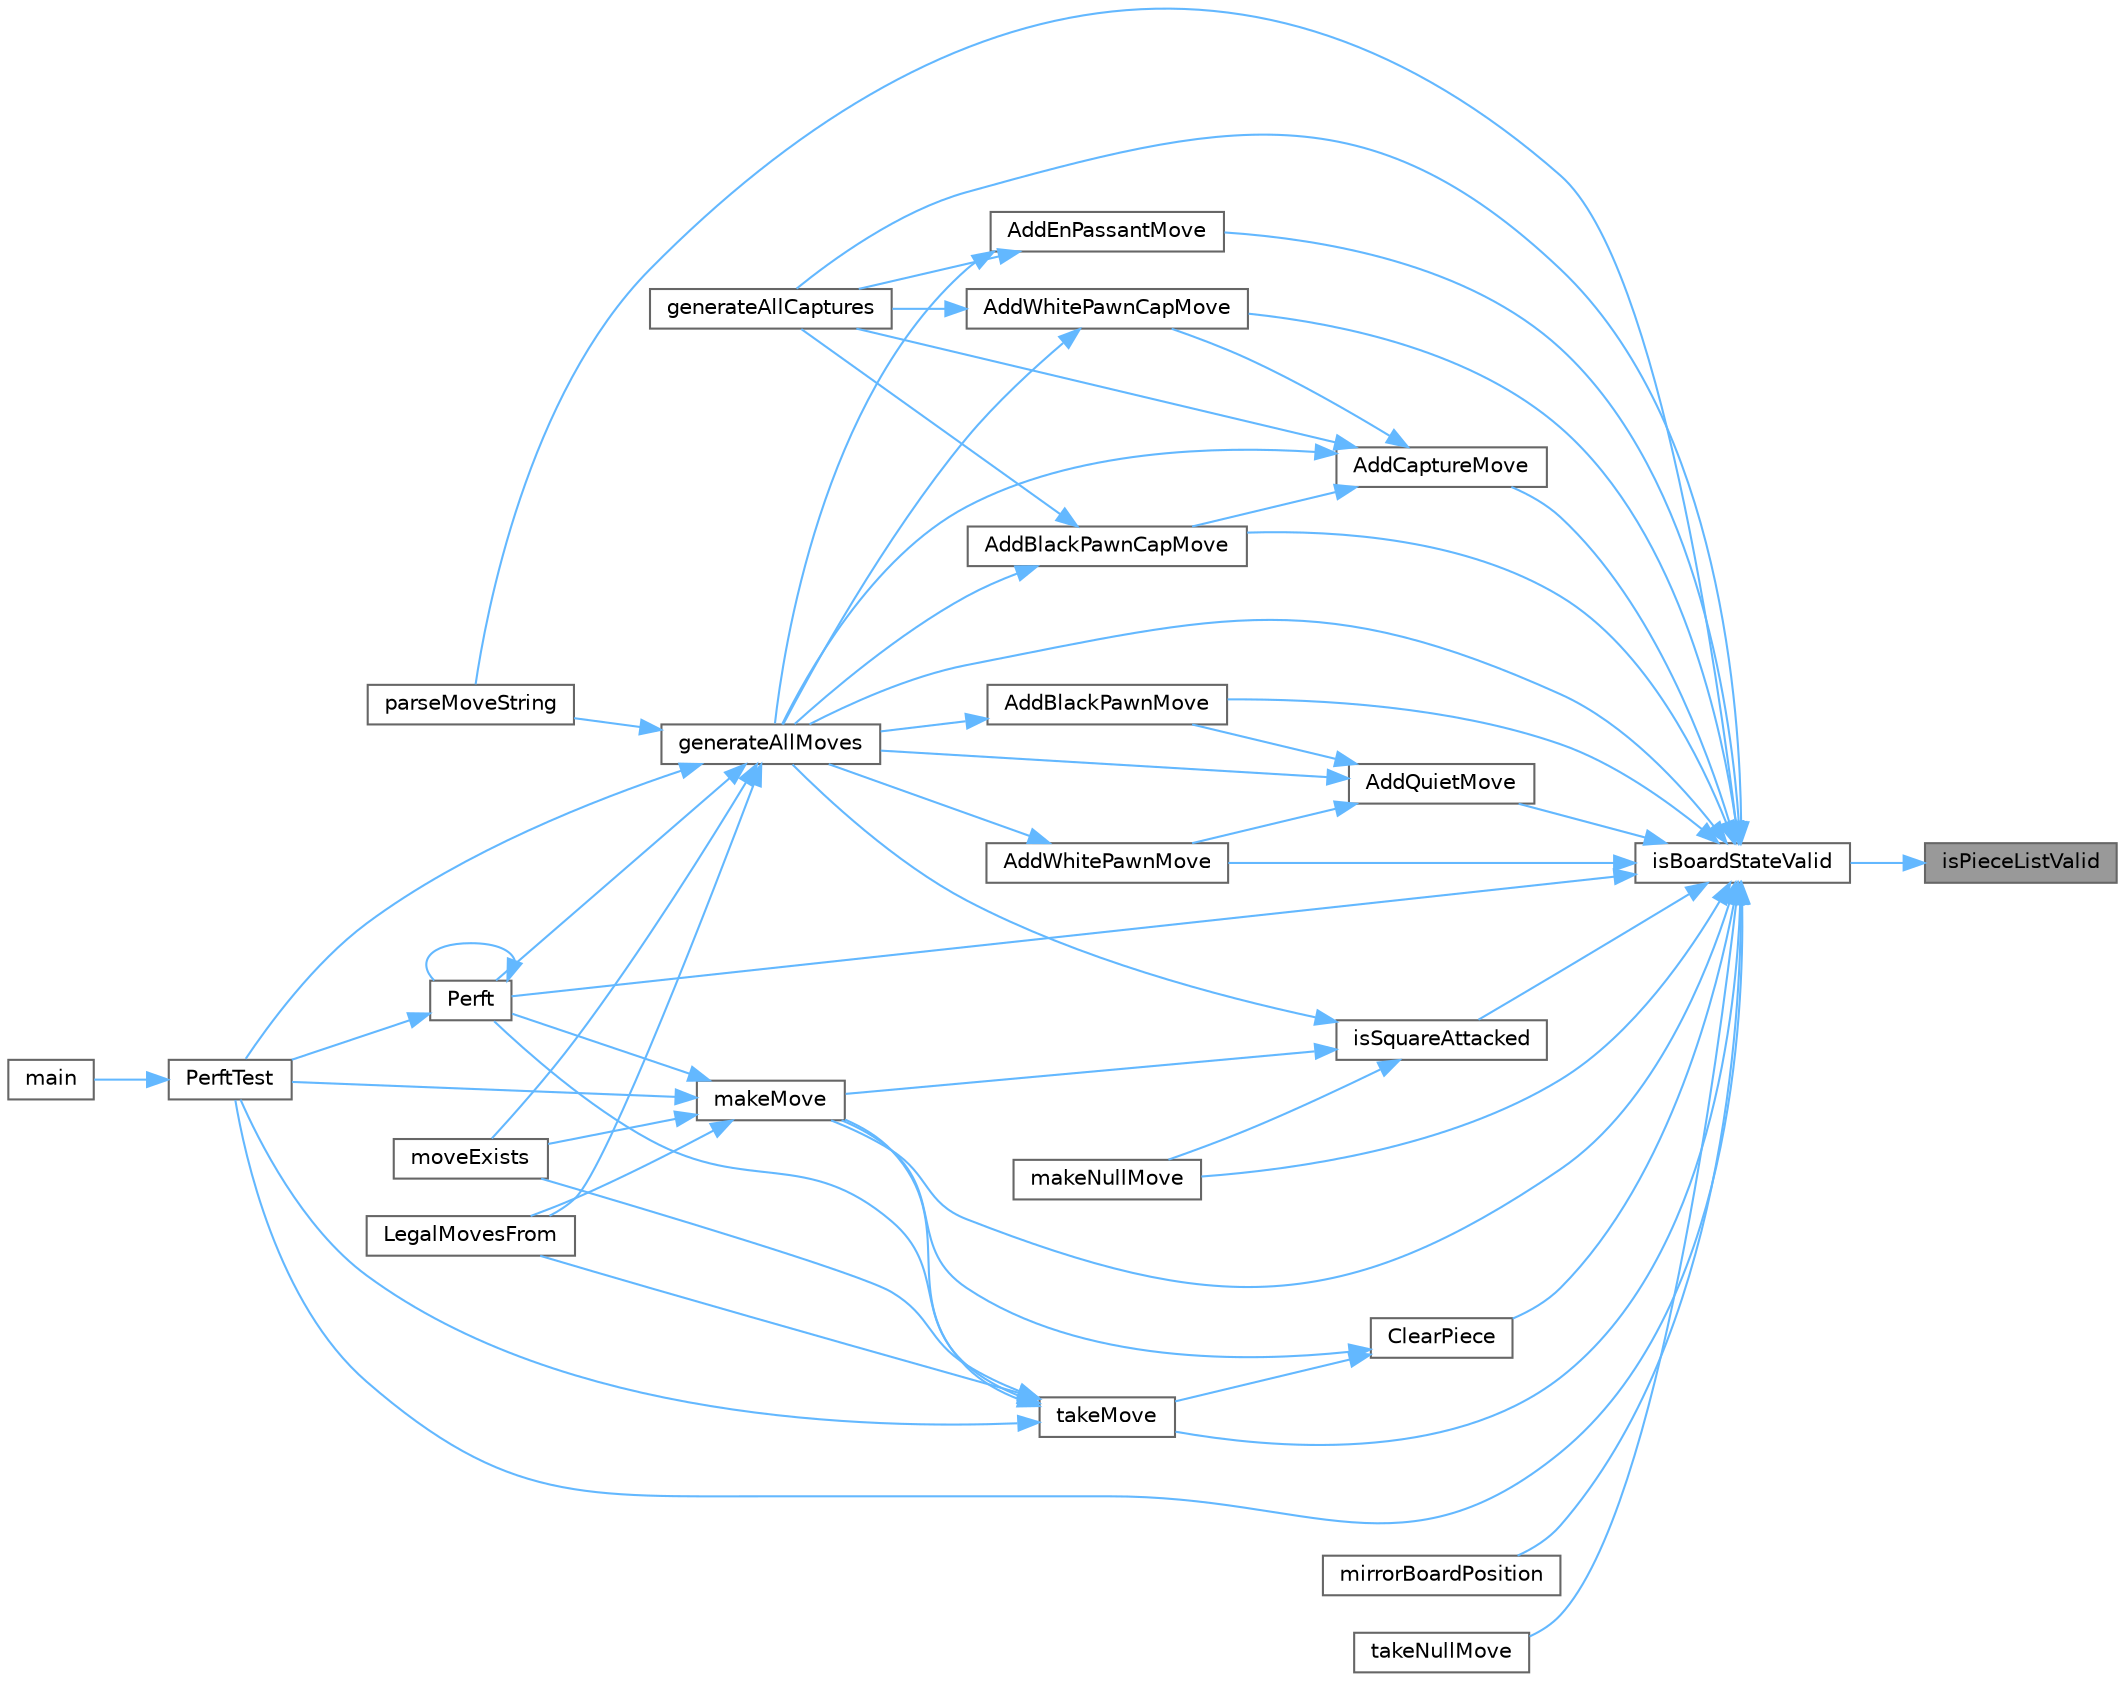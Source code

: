 digraph "isPieceListValid"
{
 // INTERACTIVE_SVG=YES
 // LATEX_PDF_SIZE
  bgcolor="transparent";
  edge [fontname=Helvetica,fontsize=10,labelfontname=Helvetica,labelfontsize=10];
  node [fontname=Helvetica,fontsize=10,shape=box,height=0.2,width=0.4];
  rankdir="RL";
  Node1 [id="Node000001",label="isPieceListValid",height=0.2,width=0.4,color="gray40", fillcolor="grey60", style="filled", fontcolor="black",tooltip="Validate that piece list array is consistent with board state."];
  Node1 -> Node2 [id="edge58_Node000001_Node000002",dir="back",color="steelblue1",style="solid",tooltip=" "];
  Node2 [id="Node000002",label="isBoardStateValid",height=0.2,width=0.4,color="grey40", fillcolor="white", style="filled",URL="$board_8cpp.html#a27f071824f45c724e8ddd02c72b39871",tooltip="Performs a full internal consistency check of the board state."];
  Node2 -> Node3 [id="edge59_Node000002_Node000003",dir="back",color="steelblue1",style="solid",tooltip=" "];
  Node3 [id="Node000003",label="AddBlackPawnCapMove",height=0.2,width=0.4,color="grey40", fillcolor="white", style="filled",URL="$move__generator_8cpp.html#a21d952c048f6586610eafeefcd4a0341",tooltip=" "];
  Node3 -> Node4 [id="edge60_Node000003_Node000004",dir="back",color="steelblue1",style="solid",tooltip=" "];
  Node4 [id="Node000004",label="generateAllCaptures",height=0.2,width=0.4,color="grey40", fillcolor="white", style="filled",URL="$move__generator_8cpp.html#ae4238c052984ad1c8581f8d0ea5a54bb",tooltip="Generate all pseudo-legal capture moves (including en passant)."];
  Node3 -> Node5 [id="edge61_Node000003_Node000005",dir="back",color="steelblue1",style="solid",tooltip=" "];
  Node5 [id="Node000005",label="generateAllMoves",height=0.2,width=0.4,color="grey40", fillcolor="white", style="filled",URL="$move__generator_8cpp.html#a4d7178784dec62b5c55f61f52c432fdf",tooltip="Generate all pseudo-legal moves for the side to move."];
  Node5 -> Node6 [id="edge62_Node000005_Node000006",dir="back",color="steelblue1",style="solid",tooltip=" "];
  Node6 [id="Node000006",label="LegalMovesFrom",height=0.2,width=0.4,color="grey40", fillcolor="white", style="filled",URL="$interactive__helpers_8cpp.html#a37716374c6b9557c96dfddf75ab56e72",tooltip="Build list of legal moves that originate from from."];
  Node5 -> Node7 [id="edge63_Node000005_Node000007",dir="back",color="steelblue1",style="solid",tooltip=" "];
  Node7 [id="Node000007",label="moveExists",height=0.2,width=0.4,color="grey40", fillcolor="white", style="filled",URL="$move__generator_8cpp.html#a4edc18741a17d00498b72b349879e30d",tooltip="Check if a given move exists in the current position."];
  Node5 -> Node8 [id="edge64_Node000005_Node000008",dir="back",color="steelblue1",style="solid",tooltip=" "];
  Node8 [id="Node000008",label="parseMoveString",height=0.2,width=0.4,color="grey40", fillcolor="white", style="filled",URL="$notation_8cpp.html#a62cf95674b846c7a13035e3c92ab1bcd",tooltip="Parse a move from coordinate notation."];
  Node5 -> Node9 [id="edge65_Node000005_Node000009",dir="back",color="steelblue1",style="solid",tooltip=" "];
  Node9 [id="Node000009",label="Perft",height=0.2,width=0.4,color="grey40", fillcolor="white", style="filled",URL="$perft_8cpp.html#a84c7e465b44101a59f96b9c21ed0224b",tooltip="Runs a perft search from a given board state."];
  Node9 -> Node9 [id="edge66_Node000009_Node000009",dir="back",color="steelblue1",style="solid",tooltip=" "];
  Node9 -> Node10 [id="edge67_Node000009_Node000010",dir="back",color="steelblue1",style="solid",tooltip=" "];
  Node10 [id="Node000010",label="PerftTest",height=0.2,width=0.4,color="grey40", fillcolor="white", style="filled",URL="$perft_8cpp.html#a1b6b13d186dab20a18cec1a6b041220b",tooltip="Executes a perft test and prints move breakdown and timing."];
  Node10 -> Node11 [id="edge68_Node000010_Node000011",dir="back",color="steelblue1",style="solid",tooltip=" "];
  Node11 [id="Node000011",label="main",height=0.2,width=0.4,color="grey40", fillcolor="white", style="filled",URL="$main_8cpp.html#ae66f6b31b5ad750f1fe042a706a4e3d4",tooltip=" "];
  Node5 -> Node10 [id="edge69_Node000005_Node000010",dir="back",color="steelblue1",style="solid",tooltip=" "];
  Node2 -> Node12 [id="edge70_Node000002_Node000012",dir="back",color="steelblue1",style="solid",tooltip=" "];
  Node12 [id="Node000012",label="AddBlackPawnMove",height=0.2,width=0.4,color="grey40", fillcolor="white", style="filled",URL="$move__generator_8cpp.html#a529fbdfe853d3ad841c4c0b88c8e55f8",tooltip=" "];
  Node12 -> Node5 [id="edge71_Node000012_Node000005",dir="back",color="steelblue1",style="solid",tooltip=" "];
  Node2 -> Node13 [id="edge72_Node000002_Node000013",dir="back",color="steelblue1",style="solid",tooltip=" "];
  Node13 [id="Node000013",label="AddCaptureMove",height=0.2,width=0.4,color="grey40", fillcolor="white", style="filled",URL="$move__generator_8cpp.html#ad22de88ed58f37e575d4d3bbb7925329",tooltip=" "];
  Node13 -> Node3 [id="edge73_Node000013_Node000003",dir="back",color="steelblue1",style="solid",tooltip=" "];
  Node13 -> Node14 [id="edge74_Node000013_Node000014",dir="back",color="steelblue1",style="solid",tooltip=" "];
  Node14 [id="Node000014",label="AddWhitePawnCapMove",height=0.2,width=0.4,color="grey40", fillcolor="white", style="filled",URL="$move__generator_8cpp.html#aa5050db53ab58a3d01f8db5b0c6681c9",tooltip=" "];
  Node14 -> Node4 [id="edge75_Node000014_Node000004",dir="back",color="steelblue1",style="solid",tooltip=" "];
  Node14 -> Node5 [id="edge76_Node000014_Node000005",dir="back",color="steelblue1",style="solid",tooltip=" "];
  Node13 -> Node4 [id="edge77_Node000013_Node000004",dir="back",color="steelblue1",style="solid",tooltip=" "];
  Node13 -> Node5 [id="edge78_Node000013_Node000005",dir="back",color="steelblue1",style="solid",tooltip=" "];
  Node2 -> Node15 [id="edge79_Node000002_Node000015",dir="back",color="steelblue1",style="solid",tooltip=" "];
  Node15 [id="Node000015",label="AddEnPassantMove",height=0.2,width=0.4,color="grey40", fillcolor="white", style="filled",URL="$move__generator_8cpp.html#a1f1451a443ea747e0af2376725f4c62f",tooltip=" "];
  Node15 -> Node4 [id="edge80_Node000015_Node000004",dir="back",color="steelblue1",style="solid",tooltip=" "];
  Node15 -> Node5 [id="edge81_Node000015_Node000005",dir="back",color="steelblue1",style="solid",tooltip=" "];
  Node2 -> Node16 [id="edge82_Node000002_Node000016",dir="back",color="steelblue1",style="solid",tooltip=" "];
  Node16 [id="Node000016",label="AddQuietMove",height=0.2,width=0.4,color="grey40", fillcolor="white", style="filled",URL="$move__generator_8cpp.html#a3a38227acc56d0a4f2531c45bbf17a43",tooltip=" "];
  Node16 -> Node12 [id="edge83_Node000016_Node000012",dir="back",color="steelblue1",style="solid",tooltip=" "];
  Node16 -> Node17 [id="edge84_Node000016_Node000017",dir="back",color="steelblue1",style="solid",tooltip=" "];
  Node17 [id="Node000017",label="AddWhitePawnMove",height=0.2,width=0.4,color="grey40", fillcolor="white", style="filled",URL="$move__generator_8cpp.html#a6470c50ad0bc1167743755ec2a6be107",tooltip=" "];
  Node17 -> Node5 [id="edge85_Node000017_Node000005",dir="back",color="steelblue1",style="solid",tooltip=" "];
  Node16 -> Node5 [id="edge86_Node000016_Node000005",dir="back",color="steelblue1",style="solid",tooltip=" "];
  Node2 -> Node14 [id="edge87_Node000002_Node000014",dir="back",color="steelblue1",style="solid",tooltip=" "];
  Node2 -> Node17 [id="edge88_Node000002_Node000017",dir="back",color="steelblue1",style="solid",tooltip=" "];
  Node2 -> Node18 [id="edge89_Node000002_Node000018",dir="back",color="steelblue1",style="solid",tooltip=" "];
  Node18 [id="Node000018",label="ClearPiece",height=0.2,width=0.4,color="grey40", fillcolor="white", style="filled",URL="$make__move_8cpp.html#a7638b740f3b9301ec3ef126abaeef83e",tooltip=" "];
  Node18 -> Node19 [id="edge90_Node000018_Node000019",dir="back",color="steelblue1",style="solid",tooltip=" "];
  Node19 [id="Node000019",label="makeMove",height=0.2,width=0.4,color="grey40", fillcolor="white", style="filled",URL="$make__move_8cpp.html#a1b56f6dd56425f5fcc2c84f44025d4f5",tooltip="Make a move; returns non-zero if legal (king not left in check)."];
  Node19 -> Node6 [id="edge91_Node000019_Node000006",dir="back",color="steelblue1",style="solid",tooltip=" "];
  Node19 -> Node7 [id="edge92_Node000019_Node000007",dir="back",color="steelblue1",style="solid",tooltip=" "];
  Node19 -> Node9 [id="edge93_Node000019_Node000009",dir="back",color="steelblue1",style="solid",tooltip=" "];
  Node19 -> Node10 [id="edge94_Node000019_Node000010",dir="back",color="steelblue1",style="solid",tooltip=" "];
  Node18 -> Node20 [id="edge95_Node000018_Node000020",dir="back",color="steelblue1",style="solid",tooltip=" "];
  Node20 [id="Node000020",label="takeMove",height=0.2,width=0.4,color="grey40", fillcolor="white", style="filled",URL="$make__move_8cpp.html#aa9576282fc64517514da4a21518ae4d7",tooltip="Undo the last made move."];
  Node20 -> Node6 [id="edge96_Node000020_Node000006",dir="back",color="steelblue1",style="solid",tooltip=" "];
  Node20 -> Node19 [id="edge97_Node000020_Node000019",dir="back",color="steelblue1",style="solid",tooltip=" "];
  Node20 -> Node7 [id="edge98_Node000020_Node000007",dir="back",color="steelblue1",style="solid",tooltip=" "];
  Node20 -> Node9 [id="edge99_Node000020_Node000009",dir="back",color="steelblue1",style="solid",tooltip=" "];
  Node20 -> Node10 [id="edge100_Node000020_Node000010",dir="back",color="steelblue1",style="solid",tooltip=" "];
  Node2 -> Node4 [id="edge101_Node000002_Node000004",dir="back",color="steelblue1",style="solid",tooltip=" "];
  Node2 -> Node5 [id="edge102_Node000002_Node000005",dir="back",color="steelblue1",style="solid",tooltip=" "];
  Node2 -> Node21 [id="edge103_Node000002_Node000021",dir="back",color="steelblue1",style="solid",tooltip=" "];
  Node21 [id="Node000021",label="isSquareAttacked",height=0.2,width=0.4,color="grey40", fillcolor="white", style="filled",URL="$attack_8cpp.html#a36ea46ff61e0738a61f70dcf90b5178b",tooltip="Determines if a given square is attacked by a given side."];
  Node21 -> Node5 [id="edge104_Node000021_Node000005",dir="back",color="steelblue1",style="solid",tooltip=" "];
  Node21 -> Node19 [id="edge105_Node000021_Node000019",dir="back",color="steelblue1",style="solid",tooltip=" "];
  Node21 -> Node22 [id="edge106_Node000021_Node000022",dir="back",color="steelblue1",style="solid",tooltip=" "];
  Node22 [id="Node000022",label="makeNullMove",height=0.2,width=0.4,color="grey40", fillcolor="white", style="filled",URL="$make__move_8cpp.html#a9c21455a32eaf2bdea582755aa32aa4d",tooltip="Make a null move (side to move toggles, no pieces moved)."];
  Node2 -> Node19 [id="edge107_Node000002_Node000019",dir="back",color="steelblue1",style="solid",tooltip=" "];
  Node2 -> Node22 [id="edge108_Node000002_Node000022",dir="back",color="steelblue1",style="solid",tooltip=" "];
  Node2 -> Node23 [id="edge109_Node000002_Node000023",dir="back",color="steelblue1",style="solid",tooltip=" "];
  Node23 [id="Node000023",label="mirrorBoardPosition",height=0.2,width=0.4,color="grey40", fillcolor="white", style="filled",URL="$board_8cpp.html#aa79d9c29f4add58463f9a03d17085132",tooltip="Flip the board vertically, swapping colors and positions."];
  Node2 -> Node8 [id="edge110_Node000002_Node000008",dir="back",color="steelblue1",style="solid",tooltip=" "];
  Node2 -> Node9 [id="edge111_Node000002_Node000009",dir="back",color="steelblue1",style="solid",tooltip=" "];
  Node2 -> Node10 [id="edge112_Node000002_Node000010",dir="back",color="steelblue1",style="solid",tooltip=" "];
  Node2 -> Node20 [id="edge113_Node000002_Node000020",dir="back",color="steelblue1",style="solid",tooltip=" "];
  Node2 -> Node24 [id="edge114_Node000002_Node000024",dir="back",color="steelblue1",style="solid",tooltip=" "];
  Node24 [id="Node000024",label="takeNullMove",height=0.2,width=0.4,color="grey40", fillcolor="white", style="filled",URL="$make__move_8cpp.html#a15152cddb56a865bf5796792f35b4d50",tooltip="Undo the last null move."];
}

